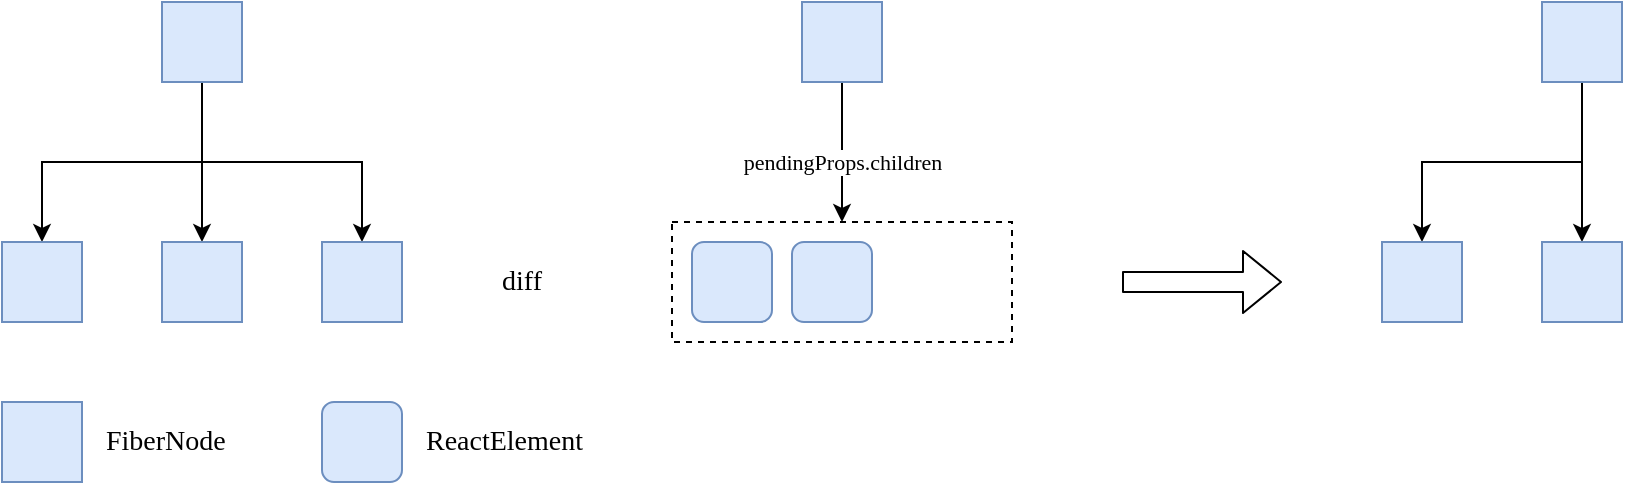 <mxfile version="14.4.2" type="device"><diagram id="na-YE5SmMY7SL3eEOVp-" name="第 1 页"><mxGraphModel dx="1141" dy="830" grid="1" gridSize="10" guides="1" tooltips="1" connect="1" arrows="1" fold="1" page="1" pageScale="1" pageWidth="827" pageHeight="1169" math="0" shadow="0"><root><mxCell id="0"/><mxCell id="1" parent="0"/><mxCell id="1288JAgC_1rgPt3keRWw-12" value="" style="rounded=0;whiteSpace=wrap;html=1;dashed=1;fontFamily=Comic Sans MS;" parent="1" vertex="1"><mxGeometry x="375" y="270" width="170" height="60" as="geometry"/></mxCell><mxCell id="1288JAgC_1rgPt3keRWw-5" style="edgeStyle=orthogonalEdgeStyle;rounded=0;orthogonalLoop=1;jettySize=auto;html=1;exitX=0.5;exitY=1;exitDx=0;exitDy=0;fontFamily=Comic Sans MS;" parent="1" source="1288JAgC_1rgPt3keRWw-1" target="1288JAgC_1rgPt3keRWw-2" edge="1"><mxGeometry relative="1" as="geometry"/></mxCell><mxCell id="1288JAgC_1rgPt3keRWw-6" style="edgeStyle=orthogonalEdgeStyle;rounded=0;orthogonalLoop=1;jettySize=auto;html=1;exitX=0.5;exitY=1;exitDx=0;exitDy=0;entryX=0.5;entryY=0;entryDx=0;entryDy=0;fontFamily=Comic Sans MS;" parent="1" source="1288JAgC_1rgPt3keRWw-1" target="1288JAgC_1rgPt3keRWw-3" edge="1"><mxGeometry relative="1" as="geometry"/></mxCell><mxCell id="1288JAgC_1rgPt3keRWw-7" style="edgeStyle=orthogonalEdgeStyle;rounded=0;orthogonalLoop=1;jettySize=auto;html=1;exitX=0.5;exitY=1;exitDx=0;exitDy=0;entryX=0.5;entryY=0;entryDx=0;entryDy=0;fontFamily=Comic Sans MS;" parent="1" source="1288JAgC_1rgPt3keRWw-1" target="1288JAgC_1rgPt3keRWw-4" edge="1"><mxGeometry relative="1" as="geometry"/></mxCell><mxCell id="1288JAgC_1rgPt3keRWw-1" value="" style="rounded=0;whiteSpace=wrap;html=1;fillColor=#dae8fc;strokeColor=#6c8ebf;fontFamily=Comic Sans MS;" parent="1" vertex="1"><mxGeometry x="120" y="160" width="40" height="40" as="geometry"/></mxCell><mxCell id="1288JAgC_1rgPt3keRWw-2" value="" style="rounded=0;whiteSpace=wrap;html=1;fillColor=#dae8fc;strokeColor=#6c8ebf;fontFamily=Comic Sans MS;" parent="1" vertex="1"><mxGeometry x="40" y="280" width="40" height="40" as="geometry"/></mxCell><mxCell id="1288JAgC_1rgPt3keRWw-3" value="" style="rounded=0;whiteSpace=wrap;html=1;fillColor=#dae8fc;strokeColor=#6c8ebf;fontFamily=Comic Sans MS;" parent="1" vertex="1"><mxGeometry x="120" y="280" width="40" height="40" as="geometry"/></mxCell><mxCell id="1288JAgC_1rgPt3keRWw-4" value="" style="rounded=0;whiteSpace=wrap;html=1;fillColor=#dae8fc;strokeColor=#6c8ebf;fontFamily=Comic Sans MS;" parent="1" vertex="1"><mxGeometry x="200" y="280" width="40" height="40" as="geometry"/></mxCell><mxCell id="1288JAgC_1rgPt3keRWw-14" style="edgeStyle=orthogonalEdgeStyle;rounded=0;orthogonalLoop=1;jettySize=auto;html=1;exitX=0.5;exitY=1;exitDx=0;exitDy=0;entryX=0.5;entryY=0;entryDx=0;entryDy=0;fontFamily=Comic Sans MS;" parent="1" source="1288JAgC_1rgPt3keRWw-8" target="1288JAgC_1rgPt3keRWw-12" edge="1"><mxGeometry relative="1" as="geometry"/></mxCell><mxCell id="1288JAgC_1rgPt3keRWw-15" value="pendingProps.children" style="edgeLabel;html=1;align=center;verticalAlign=middle;resizable=0;points=[];fontFamily=Comic Sans MS;" parent="1288JAgC_1rgPt3keRWw-14" vertex="1" connectable="0"><mxGeometry x="-0.6" y="1" relative="1" as="geometry"><mxPoint x="-1" y="26" as="offset"/></mxGeometry></mxCell><mxCell id="1288JAgC_1rgPt3keRWw-8" value="" style="rounded=0;whiteSpace=wrap;html=1;fillColor=#dae8fc;strokeColor=#6c8ebf;fontFamily=Comic Sans MS;" parent="1" vertex="1"><mxGeometry x="440" y="160" width="40" height="40" as="geometry"/></mxCell><mxCell id="1288JAgC_1rgPt3keRWw-10" value="" style="rounded=1;whiteSpace=wrap;html=1;fillColor=#dae8fc;strokeColor=#6c8ebf;fontFamily=Comic Sans MS;" parent="1" vertex="1"><mxGeometry x="435" y="280" width="40" height="40" as="geometry"/></mxCell><mxCell id="1288JAgC_1rgPt3keRWw-11" value="" style="rounded=1;whiteSpace=wrap;html=1;fillColor=#dae8fc;strokeColor=#6c8ebf;fontFamily=Comic Sans MS;" parent="1" vertex="1"><mxGeometry x="385" y="280" width="40" height="40" as="geometry"/></mxCell><mxCell id="1288JAgC_1rgPt3keRWw-18" value="diff" style="text;html=1;strokeColor=none;fillColor=none;align=center;verticalAlign=middle;whiteSpace=wrap;rounded=0;dashed=1;fontSize=14;fontFamily=Comic Sans MS;" parent="1" vertex="1"><mxGeometry x="280" y="290" width="40" height="20" as="geometry"/></mxCell><mxCell id="1288JAgC_1rgPt3keRWw-19" value="" style="shape=flexArrow;endArrow=classic;html=1;fontSize=14;fontFamily=Comic Sans MS;" parent="1" edge="1"><mxGeometry width="50" height="50" relative="1" as="geometry"><mxPoint x="600" y="300" as="sourcePoint"/><mxPoint x="680" y="300" as="targetPoint"/></mxGeometry></mxCell><mxCell id="1288JAgC_1rgPt3keRWw-20" style="edgeStyle=orthogonalEdgeStyle;rounded=0;orthogonalLoop=1;jettySize=auto;html=1;exitX=0.5;exitY=1;exitDx=0;exitDy=0;fontFamily=Comic Sans MS;" parent="1" source="1288JAgC_1rgPt3keRWw-23" target="1288JAgC_1rgPt3keRWw-24" edge="1"><mxGeometry relative="1" as="geometry"/></mxCell><mxCell id="1288JAgC_1rgPt3keRWw-21" style="edgeStyle=orthogonalEdgeStyle;rounded=0;orthogonalLoop=1;jettySize=auto;html=1;exitX=0.5;exitY=1;exitDx=0;exitDy=0;entryX=0.5;entryY=0;entryDx=0;entryDy=0;fontFamily=Comic Sans MS;" parent="1" source="1288JAgC_1rgPt3keRWw-23" target="1288JAgC_1rgPt3keRWw-25" edge="1"><mxGeometry relative="1" as="geometry"/></mxCell><mxCell id="1288JAgC_1rgPt3keRWw-23" value="" style="rounded=0;whiteSpace=wrap;html=1;fillColor=#dae8fc;strokeColor=#6c8ebf;fontFamily=Comic Sans MS;" parent="1" vertex="1"><mxGeometry x="810" y="160" width="40" height="40" as="geometry"/></mxCell><mxCell id="1288JAgC_1rgPt3keRWw-24" value="" style="rounded=0;whiteSpace=wrap;html=1;fillColor=#dae8fc;strokeColor=#6c8ebf;fontFamily=Comic Sans MS;" parent="1" vertex="1"><mxGeometry x="730" y="280" width="40" height="40" as="geometry"/></mxCell><mxCell id="1288JAgC_1rgPt3keRWw-25" value="" style="rounded=0;whiteSpace=wrap;html=1;fillColor=#dae8fc;strokeColor=#6c8ebf;fontFamily=Comic Sans MS;" parent="1" vertex="1"><mxGeometry x="810" y="280" width="40" height="40" as="geometry"/></mxCell><mxCell id="1288JAgC_1rgPt3keRWw-27" value="" style="rounded=0;whiteSpace=wrap;html=1;fillColor=#dae8fc;strokeColor=#6c8ebf;fontFamily=Comic Sans MS;" parent="1" vertex="1"><mxGeometry x="40" y="360" width="40" height="40" as="geometry"/></mxCell><mxCell id="1288JAgC_1rgPt3keRWw-28" value="FiberNode" style="text;html=1;strokeColor=none;fillColor=none;align=left;verticalAlign=middle;whiteSpace=wrap;rounded=0;dashed=1;fontSize=14;fontFamily=Comic Sans MS;" parent="1" vertex="1"><mxGeometry x="90" y="370" width="40" height="20" as="geometry"/></mxCell><mxCell id="1288JAgC_1rgPt3keRWw-30" value="ReactElement" style="text;html=1;strokeColor=none;fillColor=none;align=left;verticalAlign=middle;whiteSpace=wrap;rounded=0;dashed=1;fontSize=14;fontFamily=Comic Sans MS;" parent="1" vertex="1"><mxGeometry x="250" y="370" width="40" height="20" as="geometry"/></mxCell><mxCell id="1288JAgC_1rgPt3keRWw-31" value="" style="rounded=1;whiteSpace=wrap;html=1;fillColor=#dae8fc;strokeColor=#6c8ebf;fontFamily=Comic Sans MS;" parent="1" vertex="1"><mxGeometry x="200" y="360" width="40" height="40" as="geometry"/></mxCell></root></mxGraphModel></diagram></mxfile>